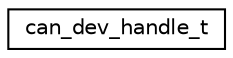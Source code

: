digraph "Graphical Class Hierarchy"
{
  edge [fontname="Helvetica",fontsize="10",labelfontname="Helvetica",labelfontsize="10"];
  node [fontname="Helvetica",fontsize="10",shape=record];
  rankdir="LR";
  Node0 [label="can_dev_handle_t",height=0.2,width=0.4,color="black", fillcolor="white", style="filled",URL="$structcan__dev__handle__t.html"];
}
